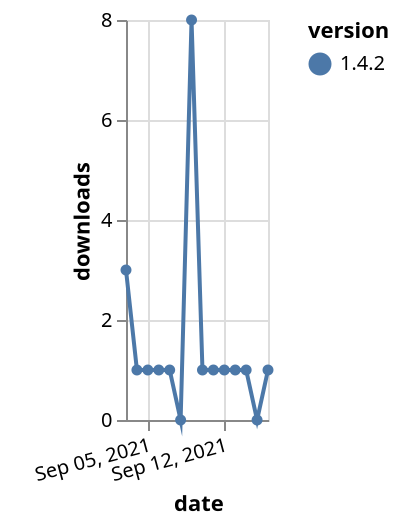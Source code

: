 {"$schema": "https://vega.github.io/schema/vega-lite/v5.json", "description": "A simple bar chart with embedded data.", "data": {"values": [{"date": "2021-09-03", "total": 509, "delta": 3, "version": "1.4.2"}, {"date": "2021-09-04", "total": 510, "delta": 1, "version": "1.4.2"}, {"date": "2021-09-05", "total": 511, "delta": 1, "version": "1.4.2"}, {"date": "2021-09-06", "total": 512, "delta": 1, "version": "1.4.2"}, {"date": "2021-09-07", "total": 513, "delta": 1, "version": "1.4.2"}, {"date": "2021-09-08", "total": 513, "delta": 0, "version": "1.4.2"}, {"date": "2021-09-09", "total": 521, "delta": 8, "version": "1.4.2"}, {"date": "2021-09-10", "total": 522, "delta": 1, "version": "1.4.2"}, {"date": "2021-09-11", "total": 523, "delta": 1, "version": "1.4.2"}, {"date": "2021-09-12", "total": 524, "delta": 1, "version": "1.4.2"}, {"date": "2021-09-13", "total": 525, "delta": 1, "version": "1.4.2"}, {"date": "2021-09-14", "total": 526, "delta": 1, "version": "1.4.2"}, {"date": "2021-09-15", "total": 526, "delta": 0, "version": "1.4.2"}, {"date": "2021-09-16", "total": 527, "delta": 1, "version": "1.4.2"}]}, "width": "container", "mark": {"type": "line", "point": {"filled": true}}, "encoding": {"x": {"field": "date", "type": "temporal", "timeUnit": "yearmonthdate", "title": "date", "axis": {"labelAngle": -15}}, "y": {"field": "delta", "type": "quantitative", "title": "downloads"}, "color": {"field": "version", "type": "nominal"}, "tooltip": {"field": "delta"}}}